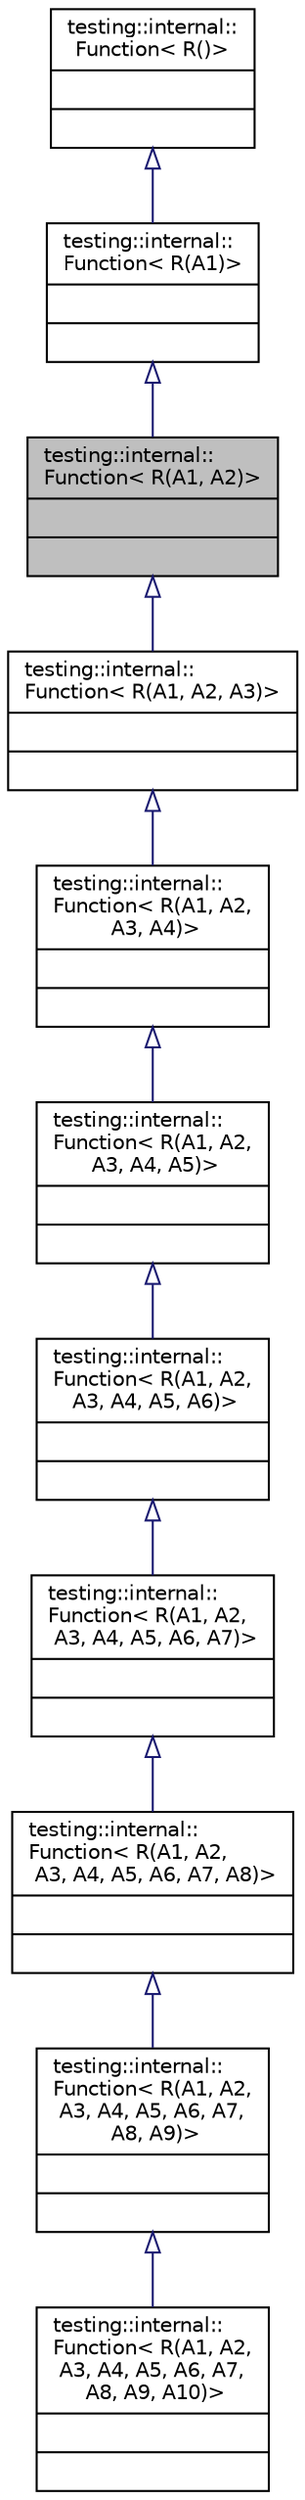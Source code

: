 digraph "testing::internal::Function&lt; R(A1, A2)&gt;"
{
  edge [fontname="Helvetica",fontsize="10",labelfontname="Helvetica",labelfontsize="10"];
  node [fontname="Helvetica",fontsize="10",shape=record];
  Node0 [label="{testing::internal::\lFunction\< R(A1, A2)\>\n||}",height=0.2,width=0.4,color="black", fillcolor="grey75", style="filled", fontcolor="black"];
  Node1 -> Node0 [dir="back",color="midnightblue",fontsize="10",style="solid",arrowtail="onormal",fontname="Helvetica"];
  Node1 [label="{testing::internal::\lFunction\< R(A1)\>\n||}",height=0.2,width=0.4,color="black", fillcolor="white", style="filled",URL="$d7/d89/structtesting_1_1internal_1_1_function_3_01_r_07_a1_08_4.html"];
  Node2 -> Node1 [dir="back",color="midnightblue",fontsize="10",style="solid",arrowtail="onormal",fontname="Helvetica"];
  Node2 [label="{testing::internal::\lFunction\< R()\>\n||}",height=0.2,width=0.4,color="black", fillcolor="white", style="filled",URL="$d5/ddb/structtesting_1_1internal_1_1_function_3_01_r_07_08_4.html"];
  Node0 -> Node3 [dir="back",color="midnightblue",fontsize="10",style="solid",arrowtail="onormal",fontname="Helvetica"];
  Node3 [label="{testing::internal::\lFunction\< R(A1, A2, A3)\>\n||}",height=0.2,width=0.4,color="black", fillcolor="white", style="filled",URL="$d6/d2d/structtesting_1_1internal_1_1_function_3_01_r_07_a1_00_01_a2_00_01_a3_08_4.html"];
  Node3 -> Node4 [dir="back",color="midnightblue",fontsize="10",style="solid",arrowtail="onormal",fontname="Helvetica"];
  Node4 [label="{testing::internal::\lFunction\< R(A1, A2,\l A3, A4)\>\n||}",height=0.2,width=0.4,color="black", fillcolor="white", style="filled",URL="$d2/df8/structtesting_1_1internal_1_1_function_3_01_r_07_a1_00_01_a2_00_01_a3_00_01_a4_08_4.html"];
  Node4 -> Node5 [dir="back",color="midnightblue",fontsize="10",style="solid",arrowtail="onormal",fontname="Helvetica"];
  Node5 [label="{testing::internal::\lFunction\< R(A1, A2,\l A3, A4, A5)\>\n||}",height=0.2,width=0.4,color="black", fillcolor="white", style="filled",URL="$d6/d09/structtesting_1_1internal_1_1_function_3_01_r_07_a1_00_01_a2_00_01_a3_00_01_a4_00_01_a5_08_4.html"];
  Node5 -> Node6 [dir="back",color="midnightblue",fontsize="10",style="solid",arrowtail="onormal",fontname="Helvetica"];
  Node6 [label="{testing::internal::\lFunction\< R(A1, A2,\l A3, A4, A5, A6)\>\n||}",height=0.2,width=0.4,color="black", fillcolor="white", style="filled",URL="$d9/d0b/structtesting_1_1internal_1_1_function_3_01_r_07_a1_00_01_a2_00_01_a3_00_01_a4_00_01_a5_00_01_a6_08_4.html"];
  Node6 -> Node7 [dir="back",color="midnightblue",fontsize="10",style="solid",arrowtail="onormal",fontname="Helvetica"];
  Node7 [label="{testing::internal::\lFunction\< R(A1, A2,\l A3, A4, A5, A6, A7)\>\n||}",height=0.2,width=0.4,color="black", fillcolor="white", style="filled",URL="$d9/dd2/structtesting_1_1internal_1_1_function_3_01_r_07_a1_00_01_a2_00_01_a3_00_01_a4_00_01_a5_00_01_a6_00_01_a7_08_4.html"];
  Node7 -> Node8 [dir="back",color="midnightblue",fontsize="10",style="solid",arrowtail="onormal",fontname="Helvetica"];
  Node8 [label="{testing::internal::\lFunction\< R(A1, A2,\l A3, A4, A5, A6, A7, A8)\>\n||}",height=0.2,width=0.4,color="black", fillcolor="white", style="filled",URL="$da/db1/structtesting_1_1internal_1_1_function_3_01_r_07_a1_00_01_a2_00_01_a3_00_01_a4_00_01_a5_00_01_a6_00_01_a7_00_01_a8_08_4.html"];
  Node8 -> Node9 [dir="back",color="midnightblue",fontsize="10",style="solid",arrowtail="onormal",fontname="Helvetica"];
  Node9 [label="{testing::internal::\lFunction\< R(A1, A2,\l A3, A4, A5, A6, A7,\l A8, A9)\>\n||}",height=0.2,width=0.4,color="black", fillcolor="white", style="filled",URL="$d1/dd1/structtesting_1_1internal_1_1_function_3_01_r_07_a1_00_01_a2_00_01_a3_00_01_a4_00_01_a5_00_01_a6dfab3ccde80824a59fc4efd5336a27c1.html"];
  Node9 -> Node10 [dir="back",color="midnightblue",fontsize="10",style="solid",arrowtail="onormal",fontname="Helvetica"];
  Node10 [label="{testing::internal::\lFunction\< R(A1, A2,\l A3, A4, A5, A6, A7,\l A8, A9, A10)\>\n||}",height=0.2,width=0.4,color="black", fillcolor="white", style="filled",URL="$d3/d83/structtesting_1_1internal_1_1_function_3_01_r_07_a1_00_01_a2_00_01_a3_00_01_a4_00_01_a5_00_01_a6f6ff91550f0557b7708e490e5002cd35.html"];
}
